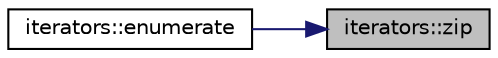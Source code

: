 digraph "iterators::zip"
{
 // INTERACTIVE_SVG=YES
 // LATEX_PDF_SIZE
  edge [fontname="Helvetica",fontsize="10",labelfontname="Helvetica",labelfontsize="10"];
  node [fontname="Helvetica",fontsize="10",shape=record];
  rankdir="RL";
  Node1 [label="iterators::zip",height=0.2,width=0.4,color="black", fillcolor="grey75", style="filled", fontcolor="black",tooltip=" "];
  Node1 -> Node2 [dir="back",color="midnightblue",fontsize="10",style="solid"];
  Node2 [label="iterators::enumerate",height=0.2,width=0.4,color="black", fillcolor="white", style="filled",URL="$namespaceiterators.html#aaea70262053f925d78710baa65075124",tooltip=" "];
}
